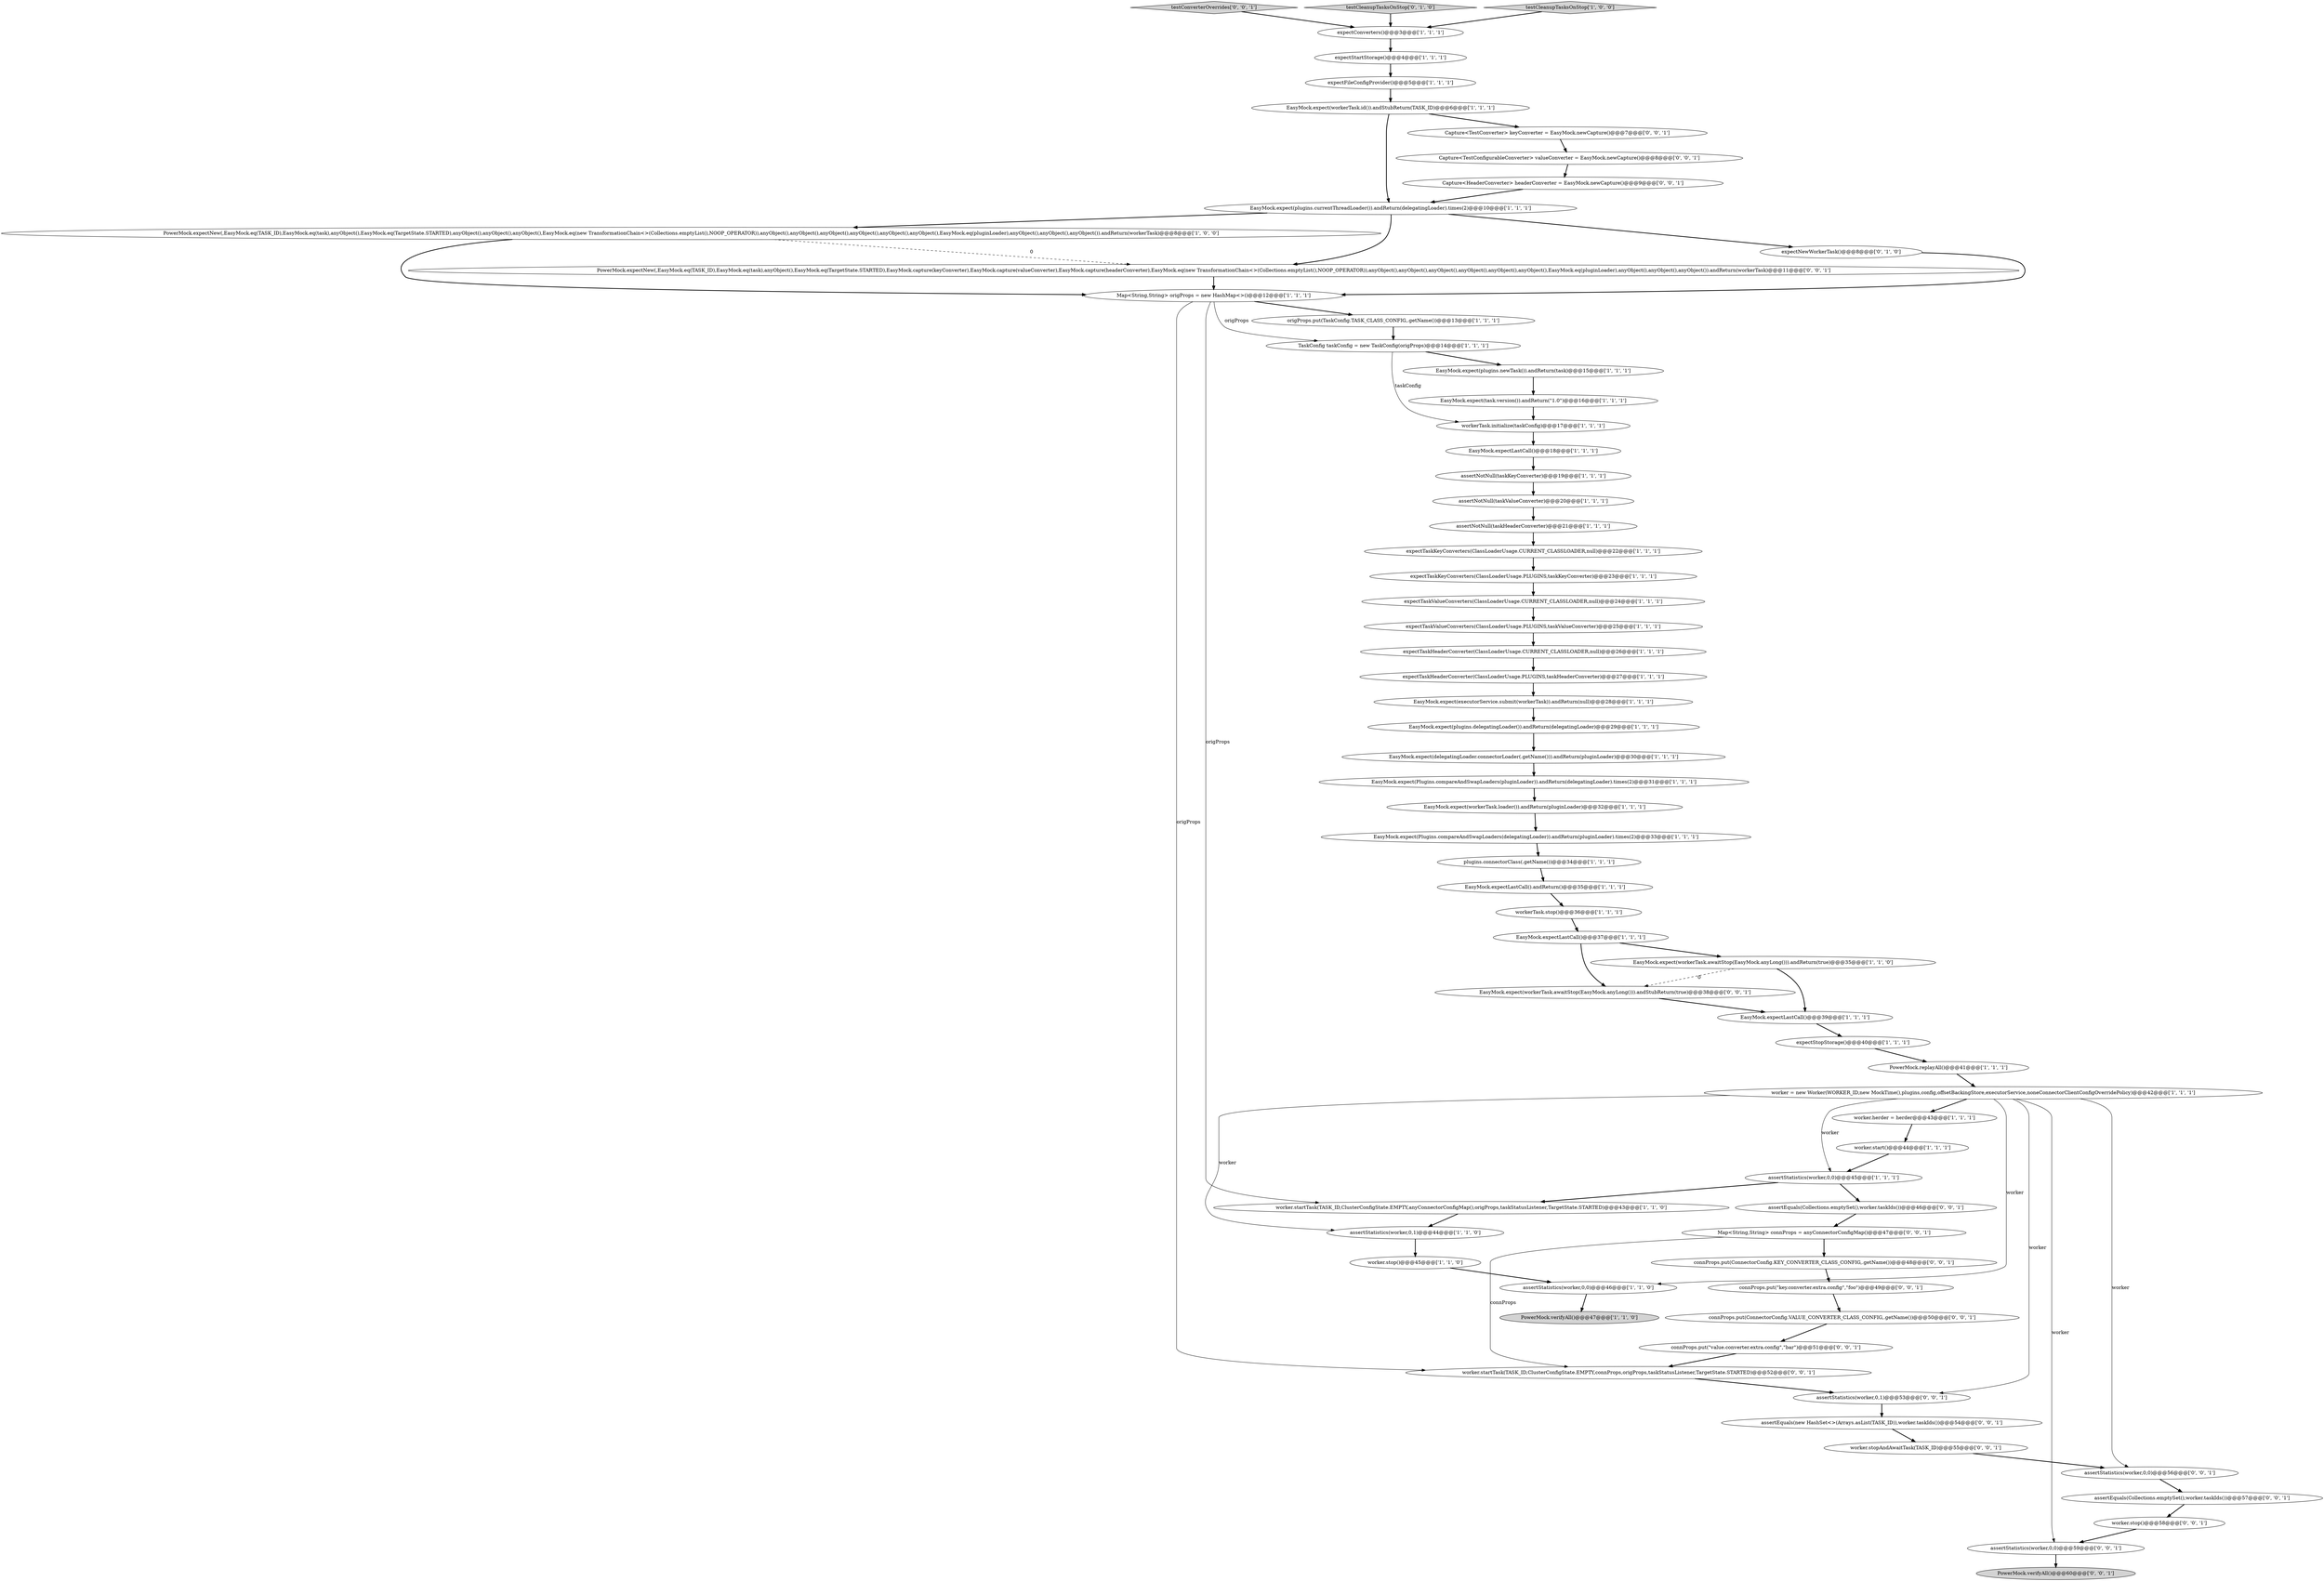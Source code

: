 digraph {
34 [style = filled, label = "Map<String,String> origProps = new HashMap<>()@@@12@@@['1', '1', '1']", fillcolor = white, shape = ellipse image = "AAA0AAABBB1BBB"];
42 [style = filled, label = "expectTaskHeaderConverter(ClassLoaderUsage.CURRENT_CLASSLOADER,null)@@@26@@@['1', '1', '1']", fillcolor = white, shape = ellipse image = "AAA0AAABBB1BBB"];
64 [style = filled, label = "connProps.put(ConnectorConfig.KEY_CONVERTER_CLASS_CONFIG,.getName())@@@48@@@['0', '0', '1']", fillcolor = white, shape = ellipse image = "AAA0AAABBB3BBB"];
9 [style = filled, label = "worker = new Worker(WORKER_ID,new MockTime(),plugins,config,offsetBackingStore,executorService,noneConnectorClientConfigOverridePolicy)@@@42@@@['1', '1', '1']", fillcolor = white, shape = ellipse image = "AAA0AAABBB1BBB"];
32 [style = filled, label = "PowerMock.verifyAll()@@@47@@@['1', '1', '0']", fillcolor = lightgray, shape = ellipse image = "AAA0AAABBB1BBB"];
35 [style = filled, label = "TaskConfig taskConfig = new TaskConfig(origProps)@@@14@@@['1', '1', '1']", fillcolor = white, shape = ellipse image = "AAA0AAABBB1BBB"];
51 [style = filled, label = "testConverterOverrides['0', '0', '1']", fillcolor = lightgray, shape = diamond image = "AAA0AAABBB3BBB"];
59 [style = filled, label = "worker.stopAndAwaitTask(TASK_ID)@@@55@@@['0', '0', '1']", fillcolor = white, shape = ellipse image = "AAA0AAABBB3BBB"];
13 [style = filled, label = "assertNotNull(taskKeyConverter)@@@19@@@['1', '1', '1']", fillcolor = white, shape = ellipse image = "AAA0AAABBB1BBB"];
31 [style = filled, label = "EasyMock.expect(workerTask.loader()).andReturn(pluginLoader)@@@32@@@['1', '1', '1']", fillcolor = white, shape = ellipse image = "AAA0AAABBB1BBB"];
68 [style = filled, label = "EasyMock.expect(workerTask.awaitStop(EasyMock.anyLong())).andStubReturn(true)@@@38@@@['0', '0', '1']", fillcolor = white, shape = ellipse image = "AAA0AAABBB3BBB"];
62 [style = filled, label = "connProps.put(\"key.converter.extra.config\",\"foo\")@@@49@@@['0', '0', '1']", fillcolor = white, shape = ellipse image = "AAA0AAABBB3BBB"];
23 [style = filled, label = "assertStatistics(worker,0,1)@@@44@@@['1', '1', '0']", fillcolor = white, shape = ellipse image = "AAA0AAABBB1BBB"];
56 [style = filled, label = "Capture<TestConverter> keyConverter = EasyMock.newCapture()@@@7@@@['0', '0', '1']", fillcolor = white, shape = ellipse image = "AAA0AAABBB3BBB"];
66 [style = filled, label = "PowerMock.verifyAll()@@@60@@@['0', '0', '1']", fillcolor = lightgray, shape = ellipse image = "AAA0AAABBB3BBB"];
12 [style = filled, label = "assertStatistics(worker,0,0)@@@45@@@['1', '1', '1']", fillcolor = white, shape = ellipse image = "AAA0AAABBB1BBB"];
14 [style = filled, label = "EasyMock.expect(Plugins.compareAndSwapLoaders(delegatingLoader)).andReturn(pluginLoader).times(2)@@@33@@@['1', '1', '1']", fillcolor = white, shape = ellipse image = "AAA0AAABBB1BBB"];
37 [style = filled, label = "workerTask.initialize(taskConfig)@@@17@@@['1', '1', '1']", fillcolor = white, shape = ellipse image = "AAA0AAABBB1BBB"];
40 [style = filled, label = "expectTaskHeaderConverter(ClassLoaderUsage.PLUGINS,taskHeaderConverter)@@@27@@@['1', '1', '1']", fillcolor = white, shape = ellipse image = "AAA0AAABBB1BBB"];
63 [style = filled, label = "assertStatistics(worker,0,0)@@@56@@@['0', '0', '1']", fillcolor = white, shape = ellipse image = "AAA0AAABBB3BBB"];
21 [style = filled, label = "EasyMock.expect(plugins.currentThreadLoader()).andReturn(delegatingLoader).times(2)@@@10@@@['1', '1', '1']", fillcolor = white, shape = ellipse image = "AAA0AAABBB1BBB"];
4 [style = filled, label = "EasyMock.expect(delegatingLoader.connectorLoader(.getName())).andReturn(pluginLoader)@@@30@@@['1', '1', '1']", fillcolor = white, shape = ellipse image = "AAA0AAABBB1BBB"];
25 [style = filled, label = "expectFileConfigProvider()@@@5@@@['1', '1', '1']", fillcolor = white, shape = ellipse image = "AAA0AAABBB1BBB"];
61 [style = filled, label = "assertEquals(Collections.emptySet(),worker.taskIds())@@@57@@@['0', '0', '1']", fillcolor = white, shape = ellipse image = "AAA0AAABBB3BBB"];
17 [style = filled, label = "expectTaskValueConverters(ClassLoaderUsage.CURRENT_CLASSLOADER,null)@@@24@@@['1', '1', '1']", fillcolor = white, shape = ellipse image = "AAA0AAABBB1BBB"];
28 [style = filled, label = "expectStopStorage()@@@40@@@['1', '1', '1']", fillcolor = white, shape = ellipse image = "AAA0AAABBB1BBB"];
7 [style = filled, label = "EasyMock.expectLastCall().andReturn()@@@35@@@['1', '1', '1']", fillcolor = white, shape = ellipse image = "AAA0AAABBB1BBB"];
54 [style = filled, label = "connProps.put(\"value.converter.extra.config\",\"bar\")@@@51@@@['0', '0', '1']", fillcolor = white, shape = ellipse image = "AAA0AAABBB3BBB"];
49 [style = filled, label = "Capture<TestConfigurableConverter> valueConverter = EasyMock.newCapture()@@@8@@@['0', '0', '1']", fillcolor = white, shape = ellipse image = "AAA0AAABBB3BBB"];
16 [style = filled, label = "EasyMock.expect(Plugins.compareAndSwapLoaders(pluginLoader)).andReturn(delegatingLoader).times(2)@@@31@@@['1', '1', '1']", fillcolor = white, shape = ellipse image = "AAA0AAABBB1BBB"];
24 [style = filled, label = "PowerMock.replayAll()@@@41@@@['1', '1', '1']", fillcolor = white, shape = ellipse image = "AAA0AAABBB1BBB"];
22 [style = filled, label = "PowerMock.expectNew(,EasyMock.eq(TASK_ID),EasyMock.eq(task),anyObject(),EasyMock.eq(TargetState.STARTED),anyObject(),anyObject(),anyObject(),EasyMock.eq(new TransformationChain<>(Collections.emptyList(),NOOP_OPERATOR)),anyObject(),anyObject(),anyObject(),anyObject(),anyObject(),anyObject(),EasyMock.eq(pluginLoader),anyObject(),anyObject(),anyObject()).andReturn(workerTask)@@@8@@@['1', '0', '0']", fillcolor = white, shape = ellipse image = "AAA0AAABBB1BBB"];
5 [style = filled, label = "EasyMock.expectLastCall()@@@39@@@['1', '1', '1']", fillcolor = white, shape = ellipse image = "AAA0AAABBB1BBB"];
29 [style = filled, label = "EasyMock.expect(workerTask.id()).andStubReturn(TASK_ID)@@@6@@@['1', '1', '1']", fillcolor = white, shape = ellipse image = "AAA0AAABBB1BBB"];
38 [style = filled, label = "plugins.connectorClass(.getName())@@@34@@@['1', '1', '1']", fillcolor = white, shape = ellipse image = "AAA0AAABBB1BBB"];
65 [style = filled, label = "Map<String,String> connProps = anyConnectorConfigMap()@@@47@@@['0', '0', '1']", fillcolor = white, shape = ellipse image = "AAA0AAABBB3BBB"];
26 [style = filled, label = "expectConverters()@@@3@@@['1', '1', '1']", fillcolor = white, shape = ellipse image = "AAA0AAABBB1BBB"];
0 [style = filled, label = "EasyMock.expectLastCall()@@@18@@@['1', '1', '1']", fillcolor = white, shape = ellipse image = "AAA0AAABBB1BBB"];
55 [style = filled, label = "connProps.put(ConnectorConfig.VALUE_CONVERTER_CLASS_CONFIG,.getName())@@@50@@@['0', '0', '1']", fillcolor = white, shape = ellipse image = "AAA0AAABBB3BBB"];
6 [style = filled, label = "origProps.put(TaskConfig.TASK_CLASS_CONFIG,.getName())@@@13@@@['1', '1', '1']", fillcolor = white, shape = ellipse image = "AAA0AAABBB1BBB"];
39 [style = filled, label = "assertNotNull(taskValueConverter)@@@20@@@['1', '1', '1']", fillcolor = white, shape = ellipse image = "AAA0AAABBB1BBB"];
50 [style = filled, label = "worker.startTask(TASK_ID,ClusterConfigState.EMPTY,connProps,origProps,taskStatusListener,TargetState.STARTED)@@@52@@@['0', '0', '1']", fillcolor = white, shape = ellipse image = "AAA0AAABBB3BBB"];
58 [style = filled, label = "Capture<HeaderConverter> headerConverter = EasyMock.newCapture()@@@9@@@['0', '0', '1']", fillcolor = white, shape = ellipse image = "AAA0AAABBB3BBB"];
19 [style = filled, label = "worker.startTask(TASK_ID,ClusterConfigState.EMPTY,anyConnectorConfigMap(),origProps,taskStatusListener,TargetState.STARTED)@@@43@@@['1', '1', '0']", fillcolor = white, shape = ellipse image = "AAA0AAABBB1BBB"];
41 [style = filled, label = "EasyMock.expect(plugins.delegatingLoader()).andReturn(delegatingLoader)@@@29@@@['1', '1', '1']", fillcolor = white, shape = ellipse image = "AAA0AAABBB1BBB"];
10 [style = filled, label = "worker.herder = herder@@@43@@@['1', '1', '1']", fillcolor = white, shape = ellipse image = "AAA0AAABBB1BBB"];
67 [style = filled, label = "assertEquals(Collections.emptySet(),worker.taskIds())@@@46@@@['0', '0', '1']", fillcolor = white, shape = ellipse image = "AAA0AAABBB3BBB"];
36 [style = filled, label = "EasyMock.expect(task.version()).andReturn(\"1.0\")@@@16@@@['1', '1', '1']", fillcolor = white, shape = ellipse image = "AAA0AAABBB1BBB"];
11 [style = filled, label = "expectTaskValueConverters(ClassLoaderUsage.PLUGINS,taskValueConverter)@@@25@@@['1', '1', '1']", fillcolor = white, shape = ellipse image = "AAA0AAABBB1BBB"];
45 [style = filled, label = "assertStatistics(worker,0,0)@@@46@@@['1', '1', '0']", fillcolor = white, shape = ellipse image = "AAA0AAABBB1BBB"];
27 [style = filled, label = "expectTaskKeyConverters(ClassLoaderUsage.CURRENT_CLASSLOADER,null)@@@22@@@['1', '1', '1']", fillcolor = white, shape = ellipse image = "AAA0AAABBB1BBB"];
44 [style = filled, label = "worker.start()@@@44@@@['1', '1', '1']", fillcolor = white, shape = ellipse image = "AAA0AAABBB1BBB"];
46 [style = filled, label = "testCleanupTasksOnStop['0', '1', '0']", fillcolor = lightgray, shape = diamond image = "AAA0AAABBB2BBB"];
57 [style = filled, label = "assertStatistics(worker,0,0)@@@59@@@['0', '0', '1']", fillcolor = white, shape = ellipse image = "AAA0AAABBB3BBB"];
1 [style = filled, label = "expectTaskKeyConverters(ClassLoaderUsage.PLUGINS,taskKeyConverter)@@@23@@@['1', '1', '1']", fillcolor = white, shape = ellipse image = "AAA0AAABBB1BBB"];
47 [style = filled, label = "expectNewWorkerTask()@@@8@@@['0', '1', '0']", fillcolor = white, shape = ellipse image = "AAA0AAABBB2BBB"];
60 [style = filled, label = "worker.stop()@@@58@@@['0', '0', '1']", fillcolor = white, shape = ellipse image = "AAA0AAABBB3BBB"];
15 [style = filled, label = "assertNotNull(taskHeaderConverter)@@@21@@@['1', '1', '1']", fillcolor = white, shape = ellipse image = "AAA0AAABBB1BBB"];
2 [style = filled, label = "EasyMock.expectLastCall()@@@37@@@['1', '1', '1']", fillcolor = white, shape = ellipse image = "AAA0AAABBB1BBB"];
33 [style = filled, label = "expectStartStorage()@@@4@@@['1', '1', '1']", fillcolor = white, shape = ellipse image = "AAA0AAABBB1BBB"];
43 [style = filled, label = "EasyMock.expect(plugins.newTask()).andReturn(task)@@@15@@@['1', '1', '1']", fillcolor = white, shape = ellipse image = "AAA0AAABBB1BBB"];
48 [style = filled, label = "PowerMock.expectNew(,EasyMock.eq(TASK_ID),EasyMock.eq(task),anyObject(),EasyMock.eq(TargetState.STARTED),EasyMock.capture(keyConverter),EasyMock.capture(valueConverter),EasyMock.capture(headerConverter),EasyMock.eq(new TransformationChain<>(Collections.emptyList(),NOOP_OPERATOR)),anyObject(),anyObject(),anyObject(),anyObject(),anyObject(),anyObject(),EasyMock.eq(pluginLoader),anyObject(),anyObject(),anyObject()).andReturn(workerTask)@@@11@@@['0', '0', '1']", fillcolor = white, shape = ellipse image = "AAA0AAABBB3BBB"];
52 [style = filled, label = "assertEquals(new HashSet<>(Arrays.asList(TASK_ID)),worker.taskIds())@@@54@@@['0', '0', '1']", fillcolor = white, shape = ellipse image = "AAA0AAABBB3BBB"];
18 [style = filled, label = "EasyMock.expect(executorService.submit(workerTask)).andReturn(null)@@@28@@@['1', '1', '1']", fillcolor = white, shape = ellipse image = "AAA0AAABBB1BBB"];
30 [style = filled, label = "EasyMock.expect(workerTask.awaitStop(EasyMock.anyLong())).andReturn(true)@@@35@@@['1', '1', '0']", fillcolor = white, shape = ellipse image = "AAA0AAABBB1BBB"];
53 [style = filled, label = "assertStatistics(worker,0,1)@@@53@@@['0', '0', '1']", fillcolor = white, shape = ellipse image = "AAA0AAABBB3BBB"];
3 [style = filled, label = "worker.stop()@@@45@@@['1', '1', '0']", fillcolor = white, shape = ellipse image = "AAA0AAABBB1BBB"];
8 [style = filled, label = "workerTask.stop()@@@36@@@['1', '1', '1']", fillcolor = white, shape = ellipse image = "AAA0AAABBB1BBB"];
20 [style = filled, label = "testCleanupTasksOnStop['1', '0', '0']", fillcolor = lightgray, shape = diamond image = "AAA0AAABBB1BBB"];
30->68 [style = dashed, label="0"];
21->22 [style = bold, label=""];
9->57 [style = solid, label="worker"];
45->32 [style = bold, label=""];
19->23 [style = bold, label=""];
57->66 [style = bold, label=""];
37->0 [style = bold, label=""];
41->4 [style = bold, label=""];
18->41 [style = bold, label=""];
50->53 [style = bold, label=""];
2->68 [style = bold, label=""];
1->17 [style = bold, label=""];
48->34 [style = bold, label=""];
5->28 [style = bold, label=""];
47->34 [style = bold, label=""];
52->59 [style = bold, label=""];
62->55 [style = bold, label=""];
29->21 [style = bold, label=""];
65->50 [style = solid, label="connProps"];
13->39 [style = bold, label=""];
63->61 [style = bold, label=""];
64->62 [style = bold, label=""];
61->60 [style = bold, label=""];
9->53 [style = solid, label="worker"];
35->37 [style = solid, label="taskConfig"];
68->5 [style = bold, label=""];
9->63 [style = solid, label="worker"];
8->2 [style = bold, label=""];
38->7 [style = bold, label=""];
60->57 [style = bold, label=""];
42->40 [style = bold, label=""];
12->67 [style = bold, label=""];
12->19 [style = bold, label=""];
21->48 [style = bold, label=""];
17->11 [style = bold, label=""];
39->15 [style = bold, label=""];
49->58 [style = bold, label=""];
34->19 [style = solid, label="origProps"];
34->50 [style = solid, label="origProps"];
54->50 [style = bold, label=""];
31->14 [style = bold, label=""];
9->10 [style = bold, label=""];
22->48 [style = dashed, label="0"];
56->49 [style = bold, label=""];
29->56 [style = bold, label=""];
7->8 [style = bold, label=""];
4->16 [style = bold, label=""];
9->12 [style = solid, label="worker"];
34->6 [style = bold, label=""];
67->65 [style = bold, label=""];
35->43 [style = bold, label=""];
9->23 [style = solid, label="worker"];
26->33 [style = bold, label=""];
40->18 [style = bold, label=""];
10->44 [style = bold, label=""];
21->47 [style = bold, label=""];
58->21 [style = bold, label=""];
43->36 [style = bold, label=""];
24->9 [style = bold, label=""];
34->35 [style = solid, label="origProps"];
51->26 [style = bold, label=""];
23->3 [style = bold, label=""];
44->12 [style = bold, label=""];
14->38 [style = bold, label=""];
25->29 [style = bold, label=""];
36->37 [style = bold, label=""];
46->26 [style = bold, label=""];
65->64 [style = bold, label=""];
0->13 [style = bold, label=""];
59->63 [style = bold, label=""];
15->27 [style = bold, label=""];
9->45 [style = solid, label="worker"];
28->24 [style = bold, label=""];
22->34 [style = bold, label=""];
27->1 [style = bold, label=""];
11->42 [style = bold, label=""];
30->5 [style = bold, label=""];
2->30 [style = bold, label=""];
16->31 [style = bold, label=""];
3->45 [style = bold, label=""];
6->35 [style = bold, label=""];
33->25 [style = bold, label=""];
20->26 [style = bold, label=""];
55->54 [style = bold, label=""];
53->52 [style = bold, label=""];
}

